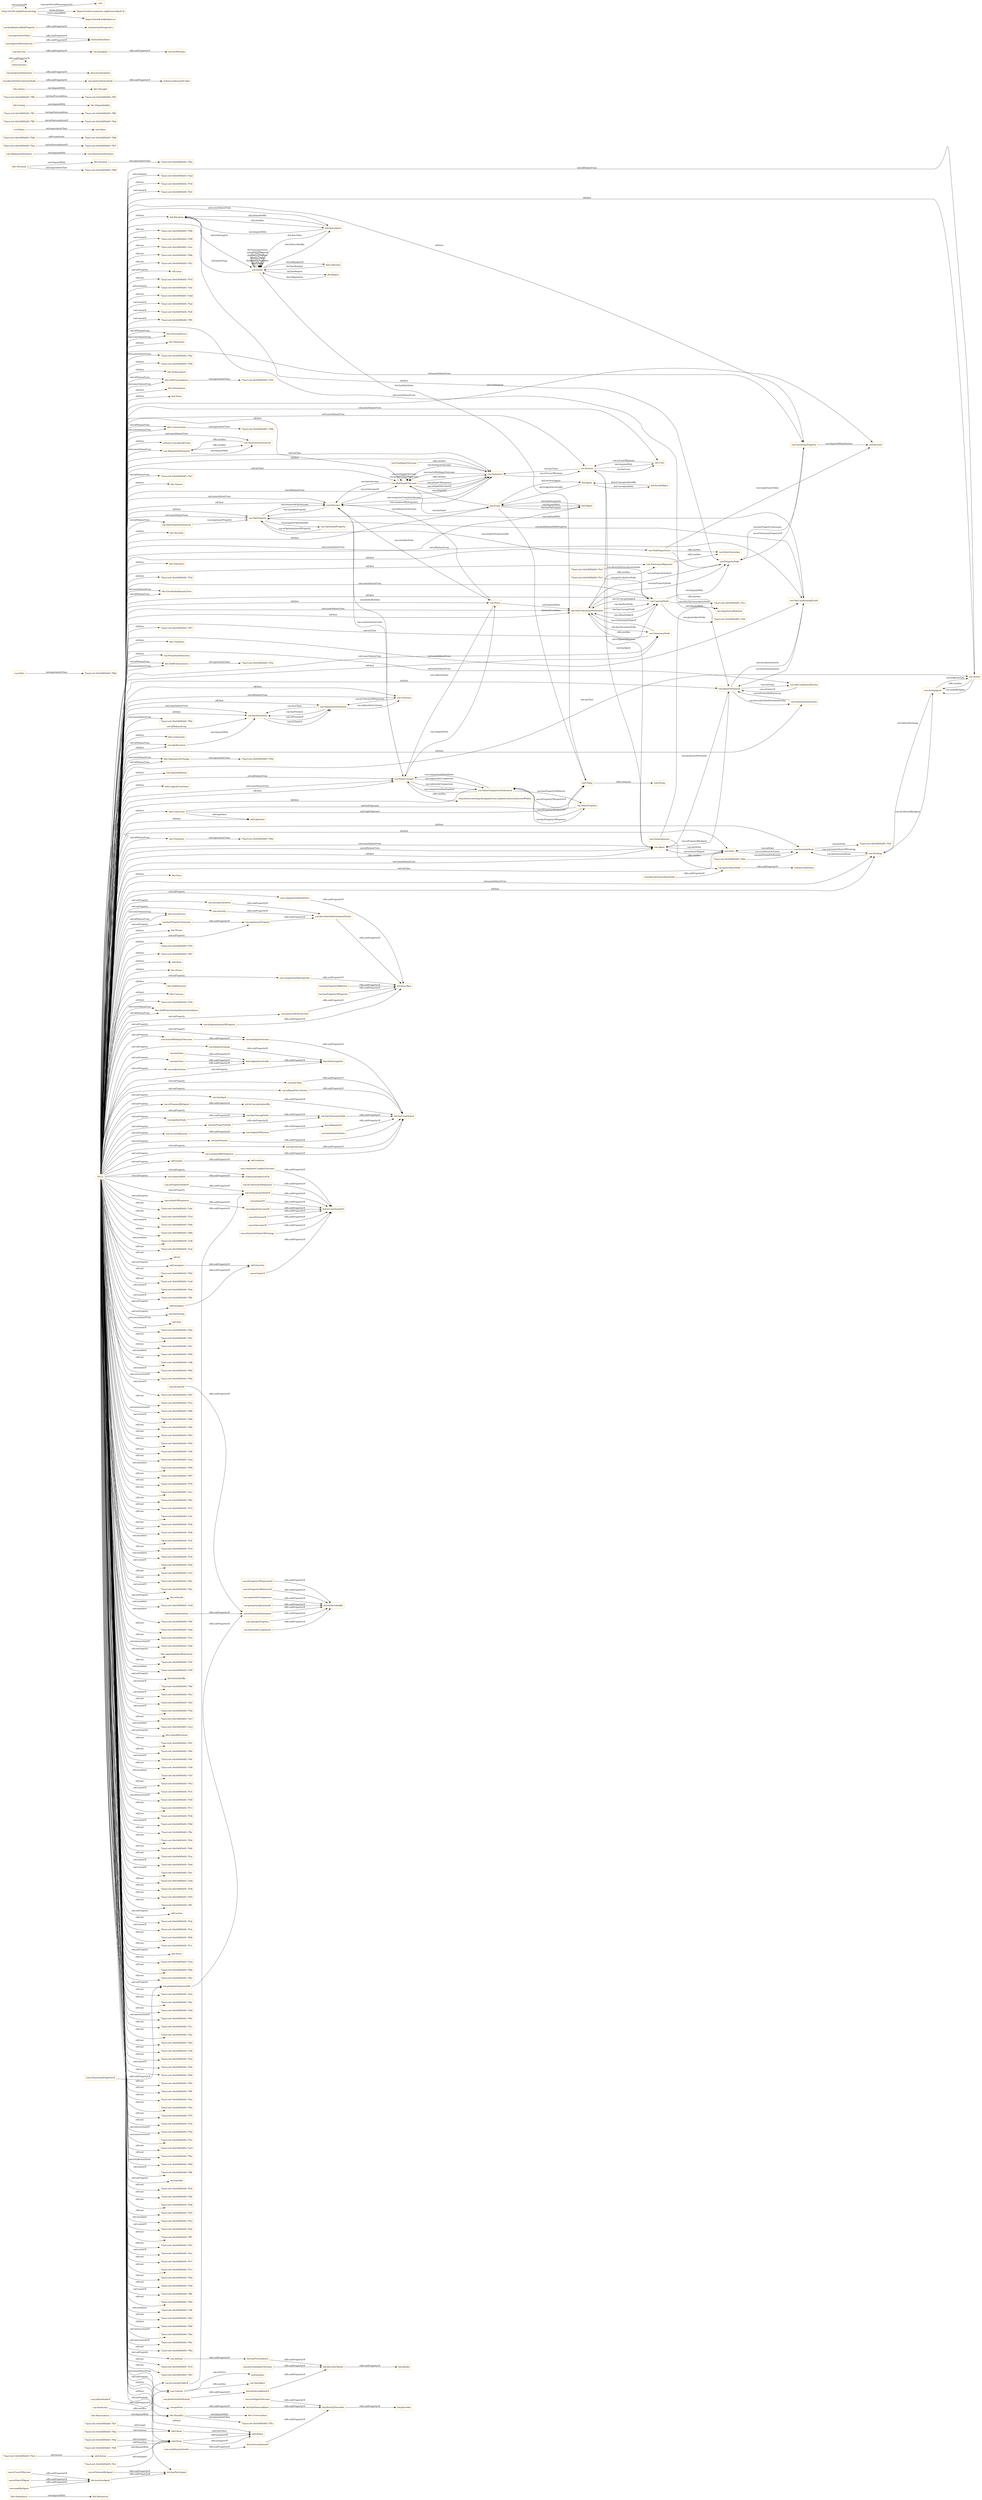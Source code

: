 digraph ar2dtool_diagram { 
rankdir=LR;
size="1501"
node [shape = rectangle, color="orange"]; "bhv:Dominance" "dul:Situation" "odrl:Action" "vae:Path" "72ea1ce4:18c63695d45:-7fc9" "72ea1ce4:18c63695d45:-7f8d" "bhv:PersonalFocus" "bhv:Hedonism" "bhv:Societal" "vae:NodeImportance" "bhv:Universalism" "72ea1ce4:18c63695d45:-7fc6" "72ea1ce4:18c63695d45:-7fae" "vae:AwarenessSituation" "72ea1ce4:18c63695d45:-7fe7" "72ea1ce4:18c63695d45:-7f5b" "72ea1ce4:18c63695d45:-7fdb" "vae:Value" "72ea1ce4:18c63695d45:-7f68" "bhv:Achievement" "odrl:Policy" "bhv:Stimulation" "dul:Norm" "vae:AlignmentSituation" "72ea1ce4:18c63695d45:-7fc3" "odrl:Operator" "72ea1ce4:18c63695d45:-7ff0" "vae:VaeProperty" "bhv:SelfTrascendence" "vae:Outcome" "schema:ConceptualFrame" "vae:VaeEntity" "vae:MultiInputOutcome" "bhv:Conservation" "vae:AlignmentStatement" "72ea1ce4:18c63695d45:-7ffc" "bhv:Dependability" "bhv:Caring" "dul:SocialObject" "72ea1ce4:18c63695d45:-7fa7" "odrl:Asset" "bhv:Nature" "72ea1ce4:18c63695d45:-7f82" "vae:Generalization" "72ea1ce4:18c63695d45:-7fed" "vae:Context" "vae:ActionOnState" "vae:VaeStatement" "vae:TaxonomyProperty" "72ea1ce4:18c63695d45:-7fe1" "bhv:Security" "vae:ConceptNode" "dul:Object" "bhv:Tolerance" "vae:System" "72ea1ce4:18c63695d45:-7f3d" "72ea1ce4:18c63695d45:-7fbd" "bhv:Humility" "72ea1ce4:18c63695d45:-7f48" "72ea1ce4:18c63695d45:-7fde" "odrl:Party" "vae:Norm" "72ea1ce4:18c63695d45:-7fd2" "72ea1ce4:18c63695d45:-7ff6" "bhv:GrowthAndAnxietyFree" "vae:User" "vae:Sequence" "vae:AgentStatement" "72ea1ce4:18c63695d45:-7f47" "vae:VaeConditionedEntity" "72ea1ce4:18c63695d45:-7fd8" "bhv:Tradition" "dul:Event" "vae:PromotionDemotion" "dul:Agent" "72ea1ce4:18c63695d45:-7fc0" "vae:ValueTaxonomyStatement" "72ea1ce4:18c63695d45:-7f2a" "vae:TaxonomyAlignment" "bhv:SelfEnhancement" "72ea1ce4:18c63695d45:-7fcf" "vae:Strategy" "vae:Agent" "bhv:Benevolence" "vae:FinalInputOutcome" "72ea1ce4:18c63695d45:-7f9e" "vae:VaeSituation" "bhv:Conformity" "vae:Action" "bhv:Resources" "72ea1ce4:18c63695d45:-7fe4" "dul:Collection" "vae:AwarenessStatement" "72ea1ce4:18c63695d45:-7f50" "vae:ValueDefinition" "bhv:OpennessToChange" "72ea1ce4:18c63695d45:-7f3e" "vae:ActingAgent" "odrl:LogicalConstraint" "vae:ValueConcept" "vae:PropertyNode" "vae:ValueProperty" "vae:ValueComparisonStatement" "72ea1ce4:18c63695d45:-7fea" "vae:VaeStatementEntity" "vae:Criterion" "bhv:Thought" "72ea1ce4:18c63695d45:-7f5c" "vae:Transition" "72ea1ce4:18c63695d45:-7fd5" "vae:State" "dul:Entity" "bhv:Face" "vae:VaeConditioningEntity" "72ea1ce4:18c63695d45:-7ff9" "vae:TaxonomyNode" "vae:VaePropertyStatement" "bhv:SocialFocus" "72ea1ce4:18c63695d45:-7ff3" "odrl:Constraint" "vae:OptimizedProperty" "dul:Theory" "72ea1ce4:18c63695d45:-7f32" "dul:Region" "dul:Description" "72ea1ce4:18c63695d45:-7f55" "bhv:Action" "72ea1ce4:18c63695d45:-7f67" "vcvf:Value" "odrl:Rule" "bhv:Power" "vae:ImportanceRelation" "bhv:Personal" "vae:ArgumentStatement" "bhv:SelfDirection" "bhv:Concern" "72ea1ce4:18c63695d45:-7f29" "72ea1ce4:18c63695d45:-7fcc" "bhv:SelfProtectionAndAnxietyAvoidance" ; /*classes style*/
	"bhv:Action" -> "bhv:Thought" [ label = "owl:disjointWith" ];
	"vae:particularizesNode" -> "schema:subsumedUnder" [ label = "rdfs:subPropertyOf" ];
	"vae:hasConceptNode" -> "vae:hasTaxonomyNode" [ label = "rdfs:subPropertyOf" ];
	"vae:ConceptNode" -> "vae:PropertyNode" [ label = "owl:disjointWith" ];
	"vae:isTaxonomyNodeOf" -> "dul:isConstituentOf" [ label = "rdfs:subPropertyOf" ];
	"vae:proposesStatement" -> "dul:conceptualizes" [ label = "rdfs:subPropertyOf" ];
	"vae:previousInputOutcome" -> "dul:directlyFollows" [ label = "rdfs:subPropertyOf" ];
	"vae:hasTaxonomyNode" -> "dul:hasConstituent" [ label = "rdfs:subPropertyOf" ];
	"vae:nextInputOutcome" -> "dul:directlyPrecedes" [ label = "rdfs:subPropertyOf" ];
	"vae:VaeSituation" -> "vae:VaeStatement" [ label = "owl:disjointWith" ];
	"vae:comparisonHasInferior" -> "dul:describes" [ label = "rdfs:subPropertyOf" ];
	"vae:hasTrace" -> "dul:isAgentInvolvedIn" [ label = "rdfs:subPropertyOf" ];
	"vae:Path" -> "72ea1ce4:18c63695d45:-7f8d" [ label = "owl:equivalentClass" ];
	"vae:isInputOf" -> "dul:isConstituentOf" [ label = "rdfs:subPropertyOf" ];
	"dul:involvesAgent" -> "dul:hasParticipant" [ label = "rdfs:subPropertyOf" ];
	"terms:license" -> "terms:license" [ label = "rdfs:subPropertyOf" ];
	"dul:isAgentInvolvedIn" -> "dul:isParticipantIn" [ label = "rdfs:subPropertyOf" ];
	"bhv:SelfTrascendence" -> "72ea1ce4:18c63695d45:-7f32" [ label = "owl:equivalentClass" ];
	"vae:describesVaeStatementEntity" -> "dul:describes" [ label = "rdfs:subPropertyOf" ];
	"vae:hasPropertyTaxonomy" -> "vae:expressesProperty" [ label = "rdfs:subPropertyOf" ];
	"dul:Event" -> "dul:Object" [ label = "owl:disjointWith" ];
	"vae:isPremiseOf" -> "dul:isConstituentOf" [ label = "rdfs:subPropertyOf" ];
	"vae:interpretationOn" -> "vae:describesVaeStatementEntity" [ label = "rdfs:subPropertyOf" ];
	"dul:Description" -> "dul:Situation" [ label = "owl:disjointWith" ];
	"odrl:Action" -> "odrl:Party" [ label = "owl:disjointWith" ];
	"vae:madeByAgent" -> "dul:involvesAgent" [ label = "rdfs:subPropertyOf" ];
	"dul:isPreconditionOf" -> "dul:directlyPrecedes" [ label = "rdfs:subPropertyOf" ];
	"vae:isOutcomeOf" -> "dul:isConstituentOf" [ label = "rdfs:subPropertyOf" ];
	"vae:isPresentInStatement" -> "dul:isDescribedBy" [ label = "rdfs:subPropertyOf" ];
	"vae:hasInput" -> "dul:hasConstituent" [ label = "rdfs:subPropertyOf" ];
	"bhv:Personal" -> "bhv:Societal" [ label = "owl:disjointWith" ];
	"bhv:Personal" -> "72ea1ce4:18c63695d45:-7f48" [ label = "owl:equivalentClass" ];
	"vae:hasUser" -> "vae:hasAgent" [ label = "rdfs:subPropertyOf" ];
	"vae:onState" -> "dul:hasPrecondition" [ label = "rdfs:subPropertyOf" ];
	"vae:hasActionOnState" -> "dul:hasConstituent" [ label = "rdfs:subPropertyOf" ];
	"vae:hasPropertyNode" -> "vae:hasTaxonomyNode" [ label = "rdfs:subPropertyOf" ];
	"dul:hasPrecondition" -> "dul:directlyFollows" [ label = "rdfs:subPropertyOf" ];
	"vae:hasPropertyOfSuperior" -> "dul:describes" [ label = "rdfs:subPropertyOf" ];
	"bhv:Conservation" -> "72ea1ce4:18c63695d45:-7f68" [ label = "owl:equivalentClass" ];
	"vae:isPropertyNodeOf" -> "vae:isTaxonomyNodeOf" [ label = "rdfs:subPropertyOf" ];
	"bhv:Societal" -> "72ea1ce4:18c63695d45:-7f2a" [ label = "owl:equivalentClass" ];
	"vae:Transition" -> "72ea1ce4:18c63695d45:-7f82" [ label = "owl:equivalentClass" ];
	"vae:comparisonHasSuperior" -> "dul:describes" [ label = "rdfs:subPropertyOf" ];
	"vae:hasOutcome" -> "dul:hasConstituent" [ label = "rdfs:subPropertyOf" ];
	"vae:Norm" -> "vae:ValueTaxonomyStatement" [ label = "owl:disjointWith" ];
	"vae:importanceValue" -> "dul:hasDataValue" [ label = "rdfs:subPropertyOf" ];
	"vae:isProposedByAgent" -> "dul:isConceptualizedBy" [ label = "rdfs:subPropertyOf" ];
	"bhv:Dominance" -> "bhv:Resources" [ label = "owl:disjointWith" ];
	"vae:isEntityOf" -> "vae:isPresentInStatement" [ label = "rdfs:subPropertyOf" ];
	"vae:MultiInputOutcome" -> "vae:Sequence" [ label = "rdfs:seeAlso" ];
	"vae:propertyExpressedAt" -> "vae:isPresentInStatement" [ label = "rdfs:subPropertyOf" ];
	"vae:hasState" -> "dul:isAgentInvolvedIn" [ label = "rdfs:subPropertyOf" ];
	"vae:AwarenessStatement" -> "vae:AlignmentStatement" [ label = "rdfs:seeAlso" ];
	"vae:isConceptNodeOf" -> "vae:isTaxonomyNodeOf" [ label = "rdfs:subPropertyOf" ];
	"bhv:Caring" -> "bhv:Dependability" [ label = "owl:disjointWith" ];
	"vae:hasRootNode" -> "vae:hasConceptNode" [ label = "rdfs:subPropertyOf" ];
	"vae:isAgentOfSystem" -> "dul:isMemberOf" [ label = "rdfs:subPropertyOf" ];
	"vae:ValueConcept" -> "http://www.ontologydesignpatterns.org/ont/values/valuecore#Value" [ label = "rdfs:seeAlso" ];
	"vae:isInputOutcomeOf" -> "dul:isConstituentOf" [ label = "rdfs:subPropertyOf" ];
	"vae:isTaxonomyPropertyOf" -> "vae:propertyExpressedAt" [ label = "rdfs:subPropertyOf" ];
	"vae:directlyParticularizesNode" -> "vae:particularizesNode" [ label = "rdfs:subPropertyOf" ];
	"vae:isRootNodeOf" -> "vae:isConceptNodeOf" [ label = "rdfs:subPropertyOf" ];
	"vae:expressesProperty" -> "vae:describesVaeStatementEntity" [ label = "rdfs:subPropertyOf" ];
	"vae:hasAgent" -> "dul:hasMember" [ label = "rdfs:subPropertyOf" ];
	"vae:isFollowedByAgent" -> "dul:hasParticipant" [ label = "rdfs:subPropertyOf" ];
	"vae:hasRelationWithProperty" -> "schema:hasPerspective" [ label = "rdfs:subPropertyOf" ];
	"vae:measuredOnOutcome" -> "dul:describes" [ label = "rdfs:subPropertyOf" ];
	"vae:perform" -> "dul:hasPostcondition" [ label = "rdfs:subPropertyOf" ];
	"vcvf:Value" -> "vae:Value" [ label = "owl:equivalentClass" ];
	"vae:isTraceOfSystem" -> "dul:involvesAgent" [ label = "rdfs:subPropertyOf" ];
	"vae:degreeOfSatisfaction" -> "dul:hasDataValue" [ label = "rdfs:subPropertyOf" ];
	"vae:directlyGeneralizesNode" -> "vae:generalizesNode" [ label = "rdfs:subPropertyOf" ];
	"vae:conditionsActionIn" -> "dul:isPreconditionOf" [ label = "rdfs:subPropertyOf" ];
	"vae:superiorInComparison" -> "dul:isDescribedBy" [ label = "rdfs:subPropertyOf" ];
	"vae:System" -> "vae:User" [ label = "owl:disjointWith" ];
	"vae:ValueTaxonomyStatement" -> "vae:TaxonomyAlignment" [ label = "rdfs:seeAlso" ];
	"vae:TaxonomyNode" -> "vae:ValueTaxonomyStatement" [ label = "rdfs:seeAlso" ];
	"vae:followsStrategy" -> "dul:isParticipantIn" [ label = "rdfs:subPropertyOf" ];
	"vae:hasPropertyOfInferior" -> "dul:describes" [ label = "rdfs:subPropertyOf" ];
	"vae:composedBySequence" -> "dul:hasConstituent" [ label = "rdfs:subPropertyOf" ];
	"vae:AlignmentSituation" -> "vae:AwarenessSituation" [ label = "owl:disjointWith" ];
	"https://w3id.org/def/vaeontology" -> "vae:" [ label = "vann:preferredNamespaceUri" ];
	"https://w3id.org/def/vaeontology" -> "https://creativecommons.org/licenses/by/4.0/" [ label = "terms:license" ];
	"https://w3id.org/def/vaeontology" -> "https://w3id.org/def/vaeontology" [ label = "owl:versionIRI" ];
	"https://w3id.org/def/vaeontology" -> "https://chowlk.linkeddata.es" [ label = "mod:createdWith" ];
	"vae:isActionOnStateOfStrategy" -> "dul:isConstituentOf" [ label = "rdfs:subPropertyOf" ];
	"vae:startsWithInputOutcome" -> "vae:hasInputOutcome" [ label = "rdfs:subPropertyOf" ];
	"vae:isOptimizationOfProperty" -> "dul:describes" [ label = "rdfs:subPropertyOf" ];
	"vae:propertyOptimizedAt" -> "dul:isDescribedBy" [ label = "rdfs:subPropertyOf" ];
	"bhv:Humility" -> "bhv:Universalism" [ label = "owl:disjointWith" ];
	"bhv:Humility" -> "72ea1ce4:18c63695d45:-7f5c" [ label = "owl:equivalentClass" ];
	"vae:FinalInputOutcome" -> "vae:Sequence" [ label = "rdfs:seeAlso" ];
	"odrl:target" -> "odrl:relation" [ label = "rdfs:subPropertyOf" ];
	"bhv:SelfEnhancement" -> "72ea1ce4:18c63695d45:-7f3e" [ label = "owl:equivalentClass" ];
	"dul:directlyPrecedes" -> "dul:precedes" [ label = "rdfs:subPropertyOf" ];
	"vae:makesAction" -> "dul:isAgentInvolvedIn" [ label = "rdfs:subPropertyOf" ];
	"vae:satisfiesProperty" -> "dul:isDescribedBy" [ label = "rdfs:subPropertyOf" ];
	"vae:TaxonomyAlignment" -> "vae:ValueTaxonomy" [ label = "rdfs:seeAlso" ];
	"vae:relationWith" -> "schema:perspectiveOn" [ label = "rdfs:subPropertyOf" ];
	"vae:NodeImportance" -> "vae:ValueTaxonomy" [ label = "rdfs:seeAlso" ];
	"vae:NodeImportance" -> "vae:ImportanceRelation" [ label = "rdfs:seeAlso" ];
	"vae:Action" -> "vae:ActingAgent" [ label = "rdfs:seeAlso" ];
	"vae:inferiorInComparison" -> "dul:isDescribedBy" [ label = "rdfs:subPropertyOf" ];
	"vae:VaeEntity" -> "vae:Context" [ label = "rdfs:seeAlso" ];
	"vae:isClaimOf" -> "dul:isConstituentOf" [ label = "rdfs:subPropertyOf" ];
	"vae:hasInputOutcome" -> "dul:hasConstituent" [ label = "rdfs:subPropertyOf" ];
	"vae:isPropertyOfSuperiorOf" -> "dul:isDescribedBy" [ label = "rdfs:subPropertyOf" ];
	"vae:isStateOfAgent" -> "dul:involvesAgent" [ label = "rdfs:subPropertyOf" ];
	"vae:Generalization" -> "vae:generalizesNode" [ label = "rdfs:seeAlso" ];
	"vae:Generalization" -> "vae:ImportanceRelation" [ label = "owl:disjointWith" ];
	"vae:Context" -> "vae:VaeObject" [ label = "rdfs:seeAlso" ];
	"NULL" -> "72ea1ce4:18c63695d45:-7efe" [ label = "rdf:rest" ];
	"NULL" -> "72ea1ce4:18c63695d45:-7f1d" [ label = "rdf:rest" ];
	"NULL" -> "72ea1ce4:18c63695d45:-7fd4" [ label = "owl:unionOf" ];
	"NULL" -> "vae:hasConceptNode" [ label = "owl:onProperty" ];
	"NULL" -> "72ea1ce4:18c63695d45:-7fb6" [ label = "rdf:first" ];
	"NULL" -> "72ea1ce4:18c63695d45:-7edf" [ label = "owl:members" ];
	"NULL" -> "bhv:PersonalFocus" [ label = "owl:someValuesFrom" ];
	"NULL" -> "bhv:Hedonism" [ label = "rdf:first" ];
	"NULL" -> "bhv:Conservation" [ label = "owl:allValuesFrom" ];
	"NULL" -> "72ea1ce4:18c63695d45:-7eef" [ label = "rdf:rest" ];
	"NULL" -> "rdf:nil" [ label = "rdf:rest" ];
	"NULL" -> "vae:VaeConditioningEntity" [ label = "owl:someValuesFrom" ];
	"NULL" -> "vae:isBasedOnCriterion" [ label = "owl:onProperty" ];
	"NULL" -> "vae:isTaxonomyNodeOf" [ label = "owl:onProperty" ];
	"NULL" -> "vae:interpretationOn" [ label = "owl:onProperty" ];
	"NULL" -> "vae:ConceptNode" [ label = "rdf:first" ];
	"NULL" -> "vae:PropertyNode" [ label = "rdf:first" ];
	"NULL" -> "72ea1ce4:18c63695d45:-7f60" [ label = "rdf:rest" ];
	"NULL" -> "72ea1ce4:18c63695d45:-7ee6" [ label = "rdf:rest" ];
	"NULL" -> "odrl:assignee" [ label = "owl:onProperty" ];
	"NULL" -> "vae:ConceptNode" [ label = "owl:someValuesFrom" ];
	"NULL" -> "72ea1ce4:18c63695d45:-7f55" [ label = "rdf:first" ];
	"NULL" -> "72ea1ce4:18c63695d45:-7fa6" [ label = "owl:unionOf" ];
	"NULL" -> "vae:expressesProperty" [ label = "owl:onProperty" ];
	"NULL" -> "vae:VaeSituation" [ label = "owl:allValuesFrom" ];
	"NULL" -> "72ea1ce4:18c63695d45:-7ff2" [ label = "owl:unionOf" ];
	"NULL" -> "dul:hasSetting" [ label = "owl:onProperty" ];
	"NULL" -> "72ea1ce4:18c63695d45:-7f47" [ label = "rdf:first" ];
	"NULL" -> "bhv:SelfTrascendence" [ label = "owl:someValuesFrom" ];
	"NULL" -> "owl:real" [ label = "owl:someValuesFrom" ];
	"NULL" -> "odrl:LogicalConstraint" [ label = "rdf:first" ];
	"NULL" -> "72ea1ce4:18c63695d45:-7fda" [ label = "owl:unionOf" ];
	"NULL" -> "72ea1ce4:18c63695d45:-7f51" [ label = "rdf:rest" ];
	"NULL" -> "vae:onEntity" [ label = "owl:onProperty" ];
	"NULL" -> "vae:VaeConditioningEntity" [ label = "owl:allValuesFrom" ];
	"NULL" -> "72ea1ce4:18c63695d45:-7f21" [ label = "rdf:rest" ];
	"NULL" -> "vae:TaxonomyNode" [ label = "rdf:first" ];
	"NULL" -> "72ea1ce4:18c63695d45:-7f05" [ label = "owl:members" ];
	"NULL" -> "72ea1ce4:18c63695d45:-7ef8" [ label = "rdf:rest" ];
	"NULL" -> "vae:comparisonHasInferior" [ label = "owl:onProperty" ];
	"NULL" -> "72ea1ce4:18c63695d45:-7f64" [ label = "owl:unionOf" ];
	"NULL" -> "vae:isUserOfSystem" [ label = "owl:onProperty" ];
	"NULL" -> "vae:ActionOnState" [ label = "rdf:first" ];
	"NULL" -> "vae:VaeStatement" [ label = "owl:someValuesFrom" ];
	"NULL" -> "vae:Criterion" [ label = "owl:allValuesFrom" ];
	"NULL" -> "72ea1ce4:18c63695d45:-7f46" [ label = "owl:intersectionOf" ];
	"NULL" -> "72ea1ce4:18c63695d45:-7fd7" [ label = "owl:unionOf" ];
	"NULL" -> "bhv:GrowthAndAnxietyFree" [ label = "owl:someValuesFrom" ];
	"NULL" -> "72ea1ce4:18c63695d45:-7f12" [ label = "rdf:rest" ];
	"NULL" -> "vae:Strategy" [ label = "owl:someValuesFrom" ];
	"NULL" -> "72ea1ce4:18c63695d45:-7f66" [ label = "owl:intersectionOf" ];
	"NULL" -> "vae:ConceptNode" [ label = "owl:onClass" ];
	"NULL" -> "vae:Action" [ label = "rdf:first" ];
	"NULL" -> "vae:hasOutcome" [ label = "owl:onProperty" ];
	"NULL" -> "72ea1ce4:18c63695d45:-7fdd" [ label = "owl:unionOf" ];
	"NULL" -> "72ea1ce4:18c63695d45:-7f8a" [ label = "rdf:rest" ];
	"NULL" -> "72ea1ce4:18c63695d45:-7f03" [ label = "rdf:rest" ];
	"NULL" -> "72ea1ce4:18c63695d45:-7f54" [ label = "rdf:rest" ];
	"NULL" -> "vae:AwarenessStatement" [ label = "owl:someValuesFrom" ];
	"NULL" -> "72ea1ce4:18c63695d45:-7ef0" [ label = "rdf:rest" ];
	"NULL" -> "72ea1ce4:18c63695d45:-7eea" [ label = "rdf:rest" ];
	"NULL" -> "vae:startsWithInputOutcome" [ label = "owl:onProperty" ];
	"NULL" -> "72ea1ce4:18c63695d45:-7f09" [ label = "owl:members" ];
	"NULL" -> "72ea1ce4:18c63695d45:-7f07" [ label = "rdf:rest" ];
	"NULL" -> "72ea1ce4:18c63695d45:-7f7b" [ label = "rdf:rest" ];
	"NULL" -> "72ea1ce4:18c63695d45:-7ee1" [ label = "rdf:rest" ];
	"NULL" -> "odrl:Operator" [ label = "rdf:first" ];
	"NULL" -> "vae:Agent" [ label = "owl:someValuesFrom" ];
	"NULL" -> "bhv:Tradition" [ label = "rdf:first" ];
	"NULL" -> "72ea1ce4:18c63695d45:-7f9c" [ label = "rdf:rest" ];
	"NULL" -> "vae:isStartOfSequence" [ label = "owl:onProperty" ];
	"NULL" -> "72ea1ce4:18c63695d45:-7f15" [ label = "rdf:rest" ];
	"NULL" -> "vae:hasInput" [ label = "owl:onProperty" ];
	"NULL" -> "vae:Sequence" [ label = "owl:onClass" ];
	"NULL" -> "72ea1ce4:18c63695d45:-7efc" [ label = "rdf:rest" ];
	"NULL" -> "vae:hasRootNode" [ label = "owl:onProperty" ];
	"NULL" -> "vae:NodeImportance" [ label = "rdf:first" ];
	"NULL" -> "72ea1ce4:18c63695d45:-7f36" [ label = "rdf:rest" ];
	"NULL" -> "vae:VaeConditionedEntity" [ label = "owl:someValuesFrom" ];
	"NULL" -> "72ea1ce4:18c63695d45:-7fd9" [ label = "rdf:rest" ];
	"NULL" -> "bhv:SelfEnhancement" [ label = "owl:someValuesFrom" ];
	"NULL" -> "72ea1ce4:18c63695d45:-7ef1" [ label = "owl:members" ];
	"NULL" -> "72ea1ce4:18c63695d45:-7f19" [ label = "rdf:rest" ];
	"NULL" -> "72ea1ce4:18c63695d45:-7f16" [ label = "owl:members" ];
	"NULL" -> "bhv:GrowthAndAnxietyFree" [ label = "owl:allValuesFrom" ];
	"NULL" -> "vae:Outcome" [ label = "owl:someValuesFrom" ];
	"NULL" -> "bhv:SelfDirection" [ label = "rdf:first" ];
	"NULL" -> "vae:hasInputOutcome" [ label = "owl:onProperty" ];
	"NULL" -> "vae:TaxonomyProperty" [ label = "owl:someValuesFrom" ];
	"NULL" -> "dul:Theory" [ label = "rdf:first" ];
	"NULL" -> "72ea1ce4:18c63695d45:-7fe6" [ label = "owl:unionOf" ];
	"NULL" -> "72ea1ce4:18c63695d45:-7ef3" [ label = "rdf:rest" ];
	"NULL" -> "dul:Event" [ label = "rdf:first" ];
	"NULL" -> "72ea1ce4:18c63695d45:-7f0c" [ label = "rdf:rest" ];
	"NULL" -> "72ea1ce4:18c63695d45:-7fbc" [ label = "owl:unionOf" ];
	"NULL" -> "72ea1ce4:18c63695d45:-7f29" [ label = "rdf:first" ];
	"NULL" -> "vae:ArgumentStatement" [ label = "rdf:first" ];
	"NULL" -> "bhv:attitude" [ label = "owl:onProperty" ];
	"NULL" -> "72ea1ce4:18c63695d45:-7ee8" [ label = "owl:members" ];
	"NULL" -> "vae:Norm" [ label = "rdf:first" ];
	"NULL" -> "schema:perspectiveOn" [ label = "owl:onProperty" ];
	"NULL" -> "72ea1ce4:18c63695d45:-7f0f" [ label = "owl:members" ];
	"NULL" -> "72ea1ce4:18c63695d45:-7ede" [ label = "rdf:rest" ];
	"NULL" -> "vae:VaeProperty" [ label = "rdf:first" ];
	"NULL" -> "72ea1ce4:18c63695d45:-7f5b" [ label = "rdf:first" ];
	"NULL" -> "72ea1ce4:18c63695d45:-7f1e" [ label = "rdf:rest" ];
	"NULL" -> "72ea1ce4:18c63695d45:-7f28" [ label = "owl:intersectionOf" ];
	"NULL" -> "bhv:opposingValueMotivation" [ label = "owl:onProperty" ];
	"NULL" -> "bhv:Humility" [ label = "rdf:first" ];
	"NULL" -> "72ea1ce4:18c63695d45:-7f3f" [ label = "rdf:rest" ];
	"NULL" -> "72ea1ce4:18c63695d45:-7ef5" [ label = "owl:members" ];
	"NULL" -> "dul:isSatisfiedBy" [ label = "owl:onProperty" ];
	"NULL" -> "72ea1ce4:18c63695d45:-7fbf" [ label = "owl:unionOf" ];
	"NULL" -> "72ea1ce4:18c63695d45:-7fe3" [ label = "owl:unionOf" ];
	"NULL" -> "vae:TaxonomyProperty" [ label = "rdf:first" ];
	"NULL" -> "72ea1ce4:18c63695d45:-7f3d" [ label = "rdf:first" ];
	"NULL" -> "72ea1ce4:18c63695d45:-7fa5" [ label = "rdf:rest" ];
	"NULL" -> "vae:State" [ label = "owl:onClass" ];
	"NULL" -> "72ea1ce4:18c63695d45:-7f3a" [ label = "owl:unionOf" ];
	"NULL" -> "bhv:OpennessToChange" [ label = "owl:allValuesFrom" ];
	"NULL" -> "72ea1ce4:18c63695d45:-7ee7" [ label = "rdf:rest" ];
	"NULL" -> "72ea1ce4:18c63695d45:-7f67" [ label = "rdf:first" ];
	"NULL" -> "vae:VaeStatement" [ label = "rdf:first" ];
	"NULL" -> "vae:VaeSituation" [ label = "rdf:first" ];
	"NULL" -> "72ea1ce4:18c63695d45:-7f9e" [ label = "owl:someValuesFrom" ];
	"NULL" -> "72ea1ce4:18c63695d45:-7ee3" [ label = "owl:members" ];
	"NULL" -> "bhv:valueMotivation" [ label = "owl:onProperty" ];
	"NULL" -> "vae:relationWith" [ label = "owl:onProperty" ];
	"NULL" -> "bhv:Stimulation" [ label = "rdf:first" ];
	"NULL" -> "72ea1ce4:18c63695d45:-7f01" [ label = "rdf:rest" ];
	"NULL" -> "72ea1ce4:18c63695d45:-7f0e" [ label = "rdf:rest" ];
	"NULL" -> "72ea1ce4:18c63695d45:-7fef" [ label = "owl:unionOf" ];
	"NULL" -> "odrl:Constraint" [ label = "rdf:first" ];
	"NULL" -> "vae:Action" [ label = "owl:onClass" ];
	"NULL" -> "odrl:target" [ label = "owl:onProperty" ];
	"NULL" -> "72ea1ce4:18c63695d45:-7ef9" [ label = "rdf:rest" ];
	"NULL" -> "72ea1ce4:18c63695d45:-7f1f" [ label = "owl:members" ];
	"NULL" -> "vae:Transition" [ label = "owl:allValuesFrom" ];
	"NULL" -> "72ea1ce4:18c63695d45:-7f43" [ label = "rdf:rest" ];
	"NULL" -> "72ea1ce4:18c63695d45:-7fc5" [ label = "owl:unionOf" ];
	"NULL" -> "vae:makesAction" [ label = "owl:onProperty" ];
	"NULL" -> "dul:Object" [ label = "owl:someValuesFrom" ];
	"NULL" -> "72ea1ce4:18c63695d45:-7f30" [ label = "owl:intersectionOf" ];
	"NULL" -> "vae:onState" [ label = "owl:onProperty" ];
	"NULL" -> "dul:isParticipantIn" [ label = "owl:onProperty" ];
	"NULL" -> "vae:VaeProperty" [ label = "owl:someValuesFrom" ];
	"NULL" -> "bhv:SelfProtectionAndAnxietyAvoidance" [ label = "owl:someValuesFrom" ];
	"NULL" -> "vae:Agent" [ label = "owl:allValuesFrom" ];
	"NULL" -> "72ea1ce4:18c63695d45:-7f13" [ label = "rdf:rest" ];
	"NULL" -> "72ea1ce4:18c63695d45:-7f34" [ label = "rdf:rest" ];
	"NULL" -> "72ea1ce4:18c63695d45:-7f9d" [ label = "owl:unionOf" ];
	"NULL" -> "vae:PropertyNode" [ label = "owl:someValuesFrom" ];
	"NULL" -> "72ea1ce4:18c63695d45:-7fae" [ label = "owl:someValuesFrom" ];
	"NULL" -> "72ea1ce4:18c63695d45:-7ffa" [ label = "rdf:rest" ];
	"NULL" -> "dul:Situation" [ label = "rdf:first" ];
	"NULL" -> "72ea1ce4:18c63695d45:-7f04" [ label = "rdf:rest" ];
	"NULL" -> "bhv:SelfEnhancement" [ label = "owl:allValuesFrom" ];
	"NULL" -> "72ea1ce4:18c63695d45:-7fd0" [ label = "rdf:rest" ];
	"NULL" -> "vae:hasPropertyNode" [ label = "owl:onProperty" ];
	"NULL" -> "dul:Description" [ label = "owl:someValuesFrom" ];
	"NULL" -> "72ea1ce4:18c63695d45:-7fca" [ label = "rdf:rest" ];
	"NULL" -> "72ea1ce4:18c63695d45:-7fe9" [ label = "owl:unionOf" ];
	"NULL" -> "72ea1ce4:18c63695d45:-7fec" [ label = "owl:unionOf" ];
	"NULL" -> "72ea1ce4:18c63695d45:-7eeb" [ label = "rdf:rest" ];
	"NULL" -> "bhv:Conservation" [ label = "owl:someValuesFrom" ];
	"NULL" -> "72ea1ce4:18c63695d45:-7f38" [ label = "rdf:rest" ];
	"NULL" -> "72ea1ce4:18c63695d45:-7f25" [ label = "rdf:rest" ];
	"NULL" -> "bhv:PersonalFocus" [ label = "owl:allValuesFrom" ];
	"NULL" -> "72ea1ce4:18c63695d45:-7ff1" [ label = "rdf:rest" ];
	"NULL" -> "schema:ConceptualFrame" [ label = "rdf:first" ];
	"NULL" -> "vae:Strategy" [ label = "rdf:first" ];
	"NULL" -> "vae:Outcome" [ label = "rdf:first" ];
	"NULL" -> "odrl:action" [ label = "owl:onProperty" ];
	"NULL" -> "72ea1ce4:18c63695d45:-7feb" [ label = "rdf:rest" ];
	"NULL" -> "72ea1ce4:18c63695d45:-7fc2" [ label = "owl:unionOf" ];
	"NULL" -> "vae:isProposedByAgent" [ label = "owl:onProperty" ];
	"NULL" -> "72ea1ce4:18c63695d45:-7f08" [ label = "rdf:rest" ];
	"NULL" -> "72ea1ce4:18c63695d45:-7fc1" [ label = "rdf:rest" ];
	"NULL" -> "bhv:focus" [ label = "owl:onProperty" ];
	"NULL" -> "72ea1ce4:18c63695d45:-7ee2" [ label = "rdf:rest" ];
	"NULL" -> "72ea1ce4:18c63695d45:-7fbb" [ label = "rdf:rest" ];
	"NULL" -> "72ea1ce4:18c63695d45:-7fa7" [ label = "owl:allValuesFrom" ];
	"NULL" -> "72ea1ce4:18c63695d45:-7f4c" [ label = "rdf:rest" ];
	"NULL" -> "72ea1ce4:18c63695d45:-7fe2" [ label = "rdf:rest" ];
	"NULL" -> "72ea1ce4:18c63695d45:-7fdc" [ label = "rdf:rest" ];
	"NULL" -> "72ea1ce4:18c63695d45:-7efd" [ label = "rdf:rest" ];
	"NULL" -> "72ea1ce4:18c63695d45:-7f81" [ label = "owl:intersectionOf" ];
	"NULL" -> "72ea1ce4:18c63695d45:-7f1c" [ label = "rdf:rest" ];
	"NULL" -> "vae:MultiInputOutcome" [ label = "rdf:first" ];
	"NULL" -> "72ea1ce4:18c63695d45:-7fac" [ label = "rdf:rest" ];
	"NULL" -> "vae:ValueTaxonomyStatement" [ label = "owl:someValuesFrom" ];
	"NULL" -> "bhv:SelfProtectionAndAnxietyAvoidance" [ label = "owl:allValuesFrom" ];
	"NULL" -> "72ea1ce4:18c63695d45:-7fd3" [ label = "rdf:rest" ];
	"NULL" -> "vae:ValueDefinition" [ label = "rdf:first" ];
	"NULL" -> "vae:TaxonomyAlignment" [ label = "rdf:first" ];
	"NULL" -> "72ea1ce4:18c63695d45:-7ef4" [ label = "rdf:rest" ];
	"NULL" -> "72ea1ce4:18c63695d45:-7fcd" [ label = "rdf:rest" ];
	"NULL" -> "bhv:Security" [ label = "rdf:first" ];
	"NULL" -> "72ea1ce4:18c63695d45:-7fe0" [ label = "owl:unionOf" ];
	"NULL" -> "72ea1ce4:18c63695d45:-7f0d" [ label = "rdf:rest" ];
	"NULL" -> "vae:AgentStatement" [ label = "rdf:first" ];
	"NULL" -> "vae:AlignmentStatement" [ label = "owl:someValuesFrom" ];
	"NULL" -> "72ea1ce4:18c63695d45:-7f5e" [ label = "rdf:rest" ];
	"NULL" -> "vae:propertyExpressedAt" [ label = "owl:onProperty" ];
	"NULL" -> "72ea1ce4:18c63695d45:-7ff4" [ label = "rdf:rest" ];
	"NULL" -> "bhv:OpennessToChange" [ label = "owl:someValuesFrom" ];
	"NULL" -> "72ea1ce4:18c63695d45:-7fee" [ label = "rdf:rest" ];
	"NULL" -> "dul:hasParticipant" [ label = "owl:onProperty" ];
	"NULL" -> "odrl:assigner" [ label = "owl:onProperty" ];
	"NULL" -> "72ea1ce4:18c63695d45:-7f2e" [ label = "rdf:rest" ];
	"NULL" -> "bhv:SocialFocus" [ label = "owl:someValuesFrom" ];
	"NULL" -> "72ea1ce4:18c63695d45:-7f7f" [ label = "rdf:rest" ];
	"NULL" -> "72ea1ce4:18c63695d45:-7fc4" [ label = "rdf:rest" ];
	"NULL" -> "72ea1ce4:18c63695d45:-7f5a" [ label = "owl:intersectionOf" ];
	"NULL" -> "72ea1ce4:18c63695d45:-7f3c" [ label = "owl:intersectionOf" ];
	"NULL" -> "72ea1ce4:18c63695d45:-7ee5" [ label = "rdf:rest" ];
	"NULL" -> "72ea1ce4:18c63695d45:-7fbe" [ label = "rdf:rest" ];
	"NULL" -> "72ea1ce4:18c63695d45:-7fb9" [ label = "owl:withRestrictions" ];
	"NULL" -> "vae:ValueComparisonStatement" [ label = "rdf:first" ];
	"NULL" -> "72ea1ce4:18c63695d45:-7ff8" [ label = "owl:unionOf" ];
	"NULL" -> "dul:satisfies" [ label = "owl:onProperty" ];
	"NULL" -> "vae:VaePropertyStatement" [ label = "owl:allValuesFrom" ];
	"NULL" -> "odrl:Rule" [ label = "rdf:first" ];
	"NULL" -> "72ea1ce4:18c63695d45:-7fe5" [ label = "rdf:rest" ];
	"NULL" -> "72ea1ce4:18c63695d45:-7fdf" [ label = "rdf:rest" ];
	"NULL" -> "bhv:SocialFocus" [ label = "owl:allValuesFrom" ];
	"NULL" -> "vae:ValueConcept" [ label = "owl:someValuesFrom" ];
	"NULL" -> "vae:hasPremise" [ label = "owl:onProperty" ];
	"NULL" -> "bhv:Tolerance" [ label = "rdf:first" ];
	"NULL" -> "vae:State" [ label = "owl:someValuesFrom" ];
	"NULL" -> "bhv:Power" [ label = "rdf:first" ];
	"NULL" -> "bhv:Nature" [ label = "rdf:first" ];
	"NULL" -> "72ea1ce4:18c63695d45:-7fd6" [ label = "rdf:rest" ];
	"NULL" -> "72ea1ce4:18c63695d45:-7ef7" [ label = "rdf:rest" ];
	"NULL" -> "72ea1ce4:18c63695d45:-7f1a" [ label = "owl:members" ];
	"NULL" -> "72ea1ce4:18c63695d45:-7fcb" [ label = "owl:unionOf" ];
	"NULL" -> "72ea1ce4:18c63695d45:-7ff7" [ label = "rdf:rest" ];
	"NULL" -> "72ea1ce4:18c63695d45:-7f41" [ label = "rdf:rest" ];
	"NULL" -> "vae:Action" [ label = "owl:allValuesFrom" ];
	"NULL" -> "72ea1ce4:18c63695d45:-7fce" [ label = "owl:unionOf" ];
	"NULL" -> "vae:Agent" [ label = "rdf:first" ];
	"NULL" -> "vae:followsStrategy" [ label = "owl:onProperty" ];
	"NULL" -> "vae:Sequence" [ label = "rdf:first" ];
	"NULL" -> "bhv:Achievement" [ label = "rdf:first" ];
	"NULL" -> "vae:VaeStatementEntity" [ label = "rdf:first" ];
	"NULL" -> "bhv:Conformity" [ label = "rdf:first" ];
	"NULL" -> "72ea1ce4:18c63695d45:-7fc7" [ label = "rdf:rest" ];
	"NULL" -> "72ea1ce4:18c63695d45:-7f11" [ label = "rdf:rest" ];
	"NULL" -> "vae:perform" [ label = "owl:onProperty" ];
	"NULL" -> "xsd:decimal" [ label = "owl:onDatatype" ];
	"NULL" -> "72ea1ce4:18c63695d45:-7f62" [ label = "rdf:rest" ];
	"NULL" -> "bhv:SelfTrascendence" [ label = "owl:allValuesFrom" ];
	"NULL" -> "72ea1ce4:18c63695d45:-7fe8" [ label = "rdf:rest" ];
	"NULL" -> "odrl:Party" [ label = "rdf:first" ];
	"NULL" -> "72ea1ce4:18c63695d45:-7ffb" [ label = "owl:unionOf" ];
	"NULL" -> "72ea1ce4:18c63695d45:-7f02" [ label = "rdf:rest" ];
	"NULL" -> "odrl:Policy" [ label = "rdf:first" ];
	"NULL" -> "vae:Context" [ label = "owl:someValuesFrom" ];
	"NULL" -> "72ea1ce4:18c63695d45:-7eff" [ label = "owl:members" ];
	"NULL" -> "vae:ValueTaxonomyStatement" [ label = "rdf:first" ];
	"NULL" -> "72ea1ce4:18c63695d45:-7f23" [ label = "rdf:rest" ];
	"NULL" -> "72ea1ce4:18c63695d45:-7fb8" [ label = "rdf:first" ];
	"NULL" -> "vae:hasTrace" [ label = "owl:onProperty" ];
	"NULL" -> "vae:MultiInputOutcome" [ label = "owl:onClass" ];
	"NULL" -> "72ea1ce4:18c63695d45:-7f4e" [ label = "owl:intersectionOf" ];
	"NULL" -> "vae:ValueConcept" [ label = "rdf:first" ];
	"NULL" -> "72ea1ce4:18c63695d45:-7f8c" [ label = "owl:intersectionOf" ];
	"NULL" -> "72ea1ce4:18c63695d45:-7f4a" [ label = "rdf:rest" ];
	"NULL" -> "vae:Sequence" [ label = "owl:allValuesFrom" ];
	"NULL" -> "72ea1ce4:18c63695d45:-7f14" [ label = "rdf:rest" ];
	"NULL" -> "72ea1ce4:18c63695d45:-7fb7" [ label = "rdf:rest" ];
	"NULL" -> "vae:composedBySequence" [ label = "owl:onProperty" ];
	"NULL" -> "vae:PromotionDemotion" [ label = "rdf:first" ];
	"NULL" -> "vae:Criterion" [ label = "rdf:first" ];
	"NULL" -> "vae:hasClaim" [ label = "owl:onProperty" ];
	"NULL" -> "72ea1ce4:18c63695d45:-7eed" [ label = "owl:members" ];
	"NULL" -> "72ea1ce4:18c63695d45:-7f18" [ label = "rdf:rest" ];
	"NULL" -> "vae:VaeStatement" [ label = "owl:allValuesFrom" ];
	"NULL" -> "bhv:Concern" [ label = "rdf:first" ];
	"NULL" -> "vae:measuredOnOutcome" [ label = "owl:onProperty" ];
	"NULL" -> "vae:hasPropertyTaxonomy" [ label = "owl:onProperty" ];
	"NULL" -> "bhv:Face" [ label = "rdf:first" ];
	"NULL" -> "72ea1ce4:18c63695d45:-7fd1" [ label = "owl:unionOf" ];
	"NULL" -> "72ea1ce4:18c63695d45:-7f56" [ label = "rdf:rest" ];
	"NULL" -> "vae:ValueConcept" [ label = "owl:allValuesFrom" ];
	"NULL" -> "72ea1ce4:18c63695d45:-7f58" [ label = "owl:unionOf" ];
	"NULL" -> "vae:State" [ label = "rdf:first" ];
	"NULL" -> "vae:System" [ label = "owl:someValuesFrom" ];
	"NULL" -> "72ea1ce4:18c63695d45:-7eec" [ label = "rdf:rest" ];
	"NULL" -> "72ea1ce4:18c63695d45:-7f0b" [ label = "rdf:rest" ];
	"NULL" -> "vae:TaxonomyNode" [ label = "owl:someValuesFrom" ];
	"NULL" -> "vae:isOptimizationOfProperty" [ label = "owl:onProperty" ];
	"NULL" -> "72ea1ce4:18c63695d45:-7f2c" [ label = "rdf:rest" ];
	"NULL" -> "rdf:value" [ label = "owl:onProperty" ];
	"NULL" -> "72ea1ce4:18c63695d45:-7f7d" [ label = "rdf:rest" ];
	"NULL" -> "72ea1ce4:18c63695d45:-7efa" [ label = "owl:members" ];
	"NULL" -> "vae:User" [ label = "owl:someValuesFrom" ];
	"NULL" -> "vae:comparisonHasSuperior" [ label = "owl:onProperty" ];
	"NULL" -> "72ea1ce4:18c63695d45:-7edd" [ label = "rdf:rest" ];
	"NULL" -> "72ea1ce4:18c63695d45:-7fad" [ label = "owl:unionOf" ];
	"NULL" -> "72ea1ce4:18c63695d45:-7fc8" [ label = "owl:unionOf" ];
	"NULL" -> "dul:Norm" [ label = "rdf:first" ];
	"NULL" -> "72ea1ce4:18c63695d45:-7ff5" [ label = "owl:unionOf" ];
	"vae:isUserOfSystem" -> "vae:isAgentOfSystem" [ label = "rdfs:subPropertyOf" ];
	"vae:isPropertyOfInferiorOf" -> "dul:isDescribedBy" [ label = "rdfs:subPropertyOf" ];
	"vae:hasClaim" -> "dul:hasConstituent" [ label = "rdfs:subPropertyOf" ];
	"vae:generalizesNode" -> "schema:subsumes" [ label = "rdfs:subPropertyOf" ];
	"bhv:OpennessToChange" -> "72ea1ce4:18c63695d45:-7f50" [ label = "owl:equivalentClass" ];
	"vae:hasPremise" -> "dul:hasConstituent" [ label = "rdfs:subPropertyOf" ];
	"vae:isStartOfSequence" -> "vae:isInputOutcomeOf" [ label = "rdfs:subPropertyOf" ];
	"bhv:Benevolence" -> "bhv:Humility" [ label = "owl:disjointWith" ];
	"odrl:assigner" -> "odrl:function" [ label = "rdfs:subPropertyOf" ];
	"vae:onEntity" -> "vae:describesVaeStatementEntity" [ label = "rdfs:subPropertyOf" ];
	"vae:composesComplexOutcome" -> "dul:isConstituentOf" [ label = "rdfs:subPropertyOf" ];
	"vae:hasInterpretation" -> "vae:isPresentInStatement" [ label = "rdfs:subPropertyOf" ];
	"vae:AlignmentStatement" -> "vae:AwarenessStatement" [ label = "rdfs:seeAlso" ];
	"vae:AlignmentStatement" -> "vae:AwarenessStatement" [ label = "owl:disjointWith" ];
	"dul:isPostconditionOf" -> "dul:directlyFollows" [ label = "rdfs:subPropertyOf" ];
	"odrl:assignee" -> "odrl:function" [ label = "rdfs:subPropertyOf" ];
	"dul:directlyFollows" -> "dul:follows" [ label = "rdfs:subPropertyOf" ];
	"vae:isBasedOnCriterion" -> "dul:hasConstituent" [ label = "rdfs:subPropertyOf" ];
	"vae:performedOnStateIn" -> "dul:isPostconditionOf" [ label = "rdfs:subPropertyOf" ];
	"dul:hasPostcondition" -> "dul:directlyPrecedes" [ label = "rdfs:subPropertyOf" ];
	"vae:isCriterionOfArgument" -> "dul:isConstituentOf" [ label = "rdfs:subPropertyOf" ];
	"72ea1ce4:18c63695d45:-7ff6" -> "72ea1ce4:18c63695d45:-7ff3" [ label = "dul:hasPrecondition" ];
	"vae:Agent" -> "vae:System" [ label = "vae:isAgentOfSystem" ];
	"dul:Entity" -> "dul:Entity" [ label = "dul:follows" ];
	"vae:Outcome" -> "vae:Sequence" [ label = "vae:composedBySequence" ];
	"vae:ConceptNode" -> "vae:ValueTaxonomyStatement" [ label = "vae:isRootNodeOf" ];
	"odrl:Constraint" -> "owl:Thing" [ label = "odrl:rightOperand" ];
	"vae:ActionOnState" -> "72ea1ce4:18c63695d45:-7fc0" [ label = "vae:perform" ];
	"vae:ValueComparisonStatement" -> "vae:ValueProperty" [ label = "vae:hasPropertyOfSuperior" ];
	"vae:Outcome" -> "vae:ValueConcept" [ label = "vae:abidesByValue" ];
	"vae:VaePropertyStatement" -> "vae:VaeProperty" [ label = "vae:expressesProperty" ];
	"vae:ActingAgent" -> "vae:Strategy" [ label = "vae:followsStrategy" ];
	"vae:ActionOnState" -> "vae:Strategy" [ label = "vae:isActionOnStateOfStrategy" ];
	"dul:Agent" -> "dul:Event" [ label = "dul:isAgentInvolvedIn" ];
	"dul:SocialObject" -> "dul:Agent" [ label = "dul:isConceptualizedBy" ];
	"vae:TaxonomyNode" -> "vae:ValueTaxonomyStatement" [ label = "vae:isTaxonomyNodeOf" ];
	"vae:AgentStatement" -> "vae:VaeConditionedEntity" [ label = "vae:onEntity" ];
	"vae:ConceptNode" -> "72ea1ce4:18c63695d45:-7fcc" [ label = "vae:directlyGeneralizesNode" ];
	"vae:Sequence" -> "vae:MultiInputOutcome" [ label = "vae:hasInputOutcome" ];
	"vae:MultiInputOutcome" -> "dul:Event" [ label = "vae:hasInput" ];
	"vae:Sequence" -> "vae:MultiInputOutcome" [ label = "vae:startsWithInputOutcome" ];
	"dul:Object" -> "dul:Event" [ label = "dul:isParticipantIn" ];
	"vae:AgentStatement" -> "vae:Agent" [ label = "vae:isProposedByAgent" ];
	"vae:ValueTaxonomyStatement" -> "vae:TaxonomyNode" [ label = "vae:hasTaxonomyNode" ];
	"vae:MultiInputOutcome" -> "vae:MultiInputOutcome" [ label = "vae:previousInputOutcome" ];
	"vae:ValueComparisonStatement" -> "vae:ValueConcept" [ label = "vae:comparisonHasSuperior" ];
	"odrl:Constraint" -> "odrl:Operator" [ label = "odrl:operator" ];
	"vae:Outcome" -> "vae:VaeProperty" [ label = "vae:satisfiesProperty" ];
	"vae:AgentStatement" -> "vae:VaeStatementEntity" [ label = "vae:describesVaeStatementEntity" ];
	"odrl:Asset" -> "odrl:Policy" [ label = "odrl:hasPolicy" ];
	"vae:ArgumentStatement" -> "vae:VaeStatement" [ label = "vae:hasClaim" ];
	"dul:Entity" -> "dul:Collection" [ label = "dul:isMemberOf" ];
	"vae:Agent" -> "vae:AgentStatement" [ label = "vae:proposesStatement" ];
	"vae:System" -> "vae:Sequence" [ label = "vae:hasTrace" ];
	"dul:Event" -> "owl:Thing" [ label = "dul:hasEventDate" ];
	"vae:Outcome" -> "vae:Norm" [ label = "vae:satisfiesNorm" ];
	"vae:User" -> "vae:System" [ label = "vae:isUserOfSystem" ];
	"72ea1ce4:18c63695d45:-7fe4" -> "odrl:Action" [ label = "odrl:action" ];
	"odrl:Party" -> "odrl:Policy" [ label = "odrl:assigneeOf" ];
	"vae:TaxonomyProperty" -> "xsd:decimal" [ label = "vae:degreeOfSatisfaction" ];
	"vae:Sequence" -> "vae:Outcome" [ label = "vae:composesComplexOutcome" ];
	"vae:Criterion" -> "vae:ArgumentStatement" [ label = "vae:isCriterionOfArgument" ];
	"dul:Entity" -> "dul:Entity" [ label = "dul:directlyPrecedes" ];
	"72ea1ce4:18c63695d45:-7fc9" -> "vae:ConceptNode" [ label = "vae:directlyParticularizesNode" ];
	"vae:PropertyNode" -> "vae:ValueTaxonomyStatement" [ label = "vae:isPropertyNodeOf" ];
	"vae:ValueTaxonomyStatement" -> "vae:ConceptNode" [ label = "vae:hasConceptNode" ];
	"vae:ValueComparisonStatement" -> "vae:ValueProperty" [ label = "vae:hasPropertyOfInferior" ];
	"vae:Sequence" -> "vae:System" [ label = "vae:isTraceOfSystem" ];
	"vae:VaeStatementEntity" -> "vae:AgentStatement" [ label = "vae:isPresentInStatement" ];
	"vae:ConceptNode" -> "72ea1ce4:18c63695d45:-7fc6" [ label = "vae:generalizesNode" ];
	"vae:VaeProperty" -> "vae:VaeConditioningEntity" [ label = "vae:relationWith" ];
	"72ea1ce4:18c63695d45:-7fd5" -> "odrl:Party" [ label = "odrl:function" ];
	"vae:System" -> "vae:User" [ label = "vae:hasUser" ];
	"dul:Event" -> "vae:MultiInputOutcome" [ label = "vae:isInputOf" ];
	"vae:OptimizedProperty" -> "vae:VaeProperty" [ label = "vae:isOptimizationOfProperty" ];
	"dul:Agent" -> "dul:SocialObject" [ label = "dul:conceptualizes" ];
	"vae:ConceptNode" -> "vae:ValueTaxonomyStatement" [ label = "vae:isConceptNodeOf" ];
	"vae:Agent" -> "vae:State" [ label = "vae:hasState" ];
	"vae:AgentStatement" -> "vae:VaeConditioningEntity" [ label = "vae:interpretationOn" ];
	"vae:MultiInputOutcome" -> "vae:Sequence" [ label = "vae:isStartOfSequence" ];
	"vae:VaeStatement" -> "vae:ArgumentStatement" [ label = "vae:isPremiseOf" ];
	"72ea1ce4:18c63695d45:-7ffc" -> "72ea1ce4:18c63695d45:-7ff9" [ label = "dul:hasPostcondition" ];
	"dul:Entity" -> "dul:Entity" [ label = "dul:precedes" ];
	"vae:Strategy" -> "vae:ActingAgent" [ label = "vae:isFollowedByAgent" ];
	"dul:Event" -> "dul:Object" [ label = "dul:hasParticipant" ];
	"72ea1ce4:18c63695d45:-7fd2" -> "odrl:Asset" [ label = "odrl:relation" ];
	"dul:Region" -> "dul:Entity" [ label = "dul:isRegionFor" ];
	"vae:MultiInputOutcome" -> "vae:Sequence" [ label = "vae:isInputOutcomeOf" ];
	"vae:Context" -> "xsd:boolean" [ label = "vae:isActive" ];
	"vae:PropertyNode" -> "vae:TaxonomyProperty" [ label = "vae:hasPropertyTaxonomy" ];
	"odrl:Party" -> "odrl:Policy" [ label = "odrl:assignerOf" ];
	"72ea1ce4:18c63695d45:-7fea" -> "72ea1ce4:18c63695d45:-7fe7" [ label = "dul:isPreconditionOf" ];
	"vae:ValueTaxonomyStatement" -> "vae:ConceptNode" [ label = "vae:hasRootNode" ];
	"dul:Entity" -> "dul:Description" [ label = "dul:isDescribedBy" ];
	"vae:ValueProperty" -> "vae:ValueComparisonStatement" [ label = "vae:isPropertyOfSuperiorOf" ];
	"vae:ValueConcept" -> "vae:ValueComparisonStatement" [ label = "vae:superiorInComparison" ];
	"vae:Norm" -> "vae:ValueConcept" [ label = "vae:reflectsValue" ];
	"vae:VaeConditioningEntity" -> "vae:VaeProperty" [ label = "vae:hasRelationWithProperty" ];
	"vae:State" -> "vae:Agent" [ label = "vae:isStateOfAgent" ];
	"dul:Situation" -> "dul:Entity" [ label = "dul:isSettingFor" ];
	"dul:Entity" -> "dul:Entity" [ label = "dul:directlyFollows" ];
	"72ea1ce4:18c63695d45:-7ff0" -> "72ea1ce4:18c63695d45:-7fed" [ label = "dul:isPostconditionOf" ];
	"vae:ValueComparisonStatement" -> "vae:ValueConcept" [ label = "vae:comparisonHasInferior" ];
	"vae:VaeConditionedEntity" -> "vae:AgentStatement" [ label = "vae:isEntityOf" ];
	"vae:Outcome" -> "vae:MultiInputOutcome" [ label = "vae:isOutcomeOf" ];
	"vae:VaeProperty" -> "vae:Outcome" [ label = "vae:measuredOnOutcome" ];
	"72ea1ce4:18c63695d45:-7fde" -> "odrl:Party" [ label = "odrl:assigner" ];
	"vae:ArgumentStatement" -> "vae:VaeStatement" [ label = "vae:hasPremise" ];
	"dul:Entity" -> "dul:Situation" [ label = "dul:hasSetting" ];
	"vae:VaeProperty" -> "vae:OptimizedProperty" [ label = "vae:propertyOptimizedAt" ];
	"odrl:Constraint" -> "owl:Thing" [ label = "odrl:leftOperand" ];
	"dul:Event" -> "dul:Agent" [ label = "dul:involvesAgent" ];
	"vae:ActionOnState" -> "vae:State" [ label = "vae:onState" ];
	"vae:VaeStatement" -> "vae:ArgumentStatement" [ label = "vae:isClaimOf" ];
	"vae:Strategy" -> "vae:ActionOnState" [ label = "vae:hasActionOnState" ];
	"dul:Description" -> "dul:Entity" [ label = "dul:describes" ];
	"dul:Collection" -> "dul:Entity" [ label = "dul:hasMember" ];
	"72ea1ce4:18c63695d45:-7fc3" -> "vae:ConceptNode" [ label = "vae:particularizesNode" ];
	"vae:ActingAgent" -> "vae:Action" [ label = "vae:makesAction" ];
	"dul:Entity" -> "dul:Entity" [ label = "dul:isConstituentOf" ];
	"dul:Entity" -> "dul:Entity" [ label = "dul:hasConstituent" ];
	"dul:Entity" -> "owl:Thing" [ label = "dul:hasDataValue" ];
	"72ea1ce4:18c63695d45:-7fbd" -> "vae:ActionOnState" [ label = "vae:performedOnStateIn" ];
	"vae:MultiInputOutcome" -> "vae:Outcome" [ label = "vae:hasOutcome" ];
	"vae:ValueTaxonomyStatement" -> "vae:PropertyNode" [ label = "vae:hasPropertyNode" ];
	"owl:Thing" -> "xsd:String" [ label = "rdfs:comment" ];
	"vae:ArgumentStatement" -> "vae:Criterion" [ label = "vae:isBasedOnCriterion" ];
	"72ea1ce4:18c63695d45:-7fe1" -> "odrl:Party" [ label = "odrl:assignee" ];
	"vae:VaeProperty" -> "vae:AgentStatement" [ label = "vae:propertyExpressedAt" ];
	"vae:TaxonomyProperty" -> "vae:PropertyNode" [ label = "vae:isTaxonomyPropertyOf" ];
	"vae:NodeImportance" -> "xsd:decimal" [ label = "vae:importanceValue" ];
	"72ea1ce4:18c63695d45:-7fdb" -> "72ea1ce4:18c63695d45:-7fd8" [ label = "odrl:constraint" ];
	"72ea1ce4:18c63695d45:-7fcf" -> "odrl:Asset" [ label = "odrl:target" ];
	"vae:ValueProperty" -> "vae:ValueComparisonStatement" [ label = "vae:isPropertyOfInferiorOf" ];
	"vae:MultiInputOutcome" -> "vae:MultiInputOutcome" [ label = "vae:nextInputOutcome" ];
	"vae:ValueConcept" -> "vae:Outcome" [ label = "vae:constrainsOutcome" ];
	"dul:Description" -> "dul:Situation" [ label = "dul:isSatisfiedBy" ];
	"vae:VaeConditioningEntity" -> "vae:AgentStatement" [ label = "vae:hasInterpretation" ];
	"vae:System" -> "vae:Agent" [ label = "vae:hasAgent" ];
	"vae:Norm" -> "vae:Outcome" [ label = "vae:influencesOutcome" ];
	"dul:Entity" -> "dul:Region" [ label = "dul:hasRegion" ];
	"vae:State" -> "vae:ActionOnState" [ label = "vae:conditionsActionIn" ];
	"dul:Situation" -> "dul:Description" [ label = "dul:satisfies" ];
	"vae:ValueConcept" -> "vae:Norm" [ label = "vae:shapesNorm" ];
	"vae:Action" -> "vae:ActingAgent" [ label = "vae:madeByAgent" ];
	"vae:ValueConcept" -> "vae:ValueComparisonStatement" [ label = "vae:inferiorInComparison" ];

}
